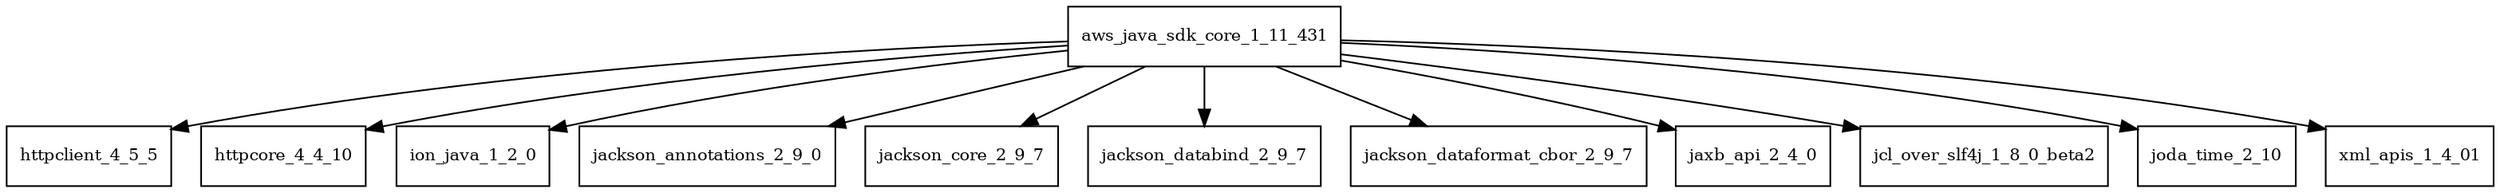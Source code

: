 digraph aws_java_sdk_core_1_11_431_dependencies {
  node [shape = box, fontsize=10.0];
  aws_java_sdk_core_1_11_431 -> httpclient_4_5_5;
  aws_java_sdk_core_1_11_431 -> httpcore_4_4_10;
  aws_java_sdk_core_1_11_431 -> ion_java_1_2_0;
  aws_java_sdk_core_1_11_431 -> jackson_annotations_2_9_0;
  aws_java_sdk_core_1_11_431 -> jackson_core_2_9_7;
  aws_java_sdk_core_1_11_431 -> jackson_databind_2_9_7;
  aws_java_sdk_core_1_11_431 -> jackson_dataformat_cbor_2_9_7;
  aws_java_sdk_core_1_11_431 -> jaxb_api_2_4_0;
  aws_java_sdk_core_1_11_431 -> jcl_over_slf4j_1_8_0_beta2;
  aws_java_sdk_core_1_11_431 -> joda_time_2_10;
  aws_java_sdk_core_1_11_431 -> xml_apis_1_4_01;
}
